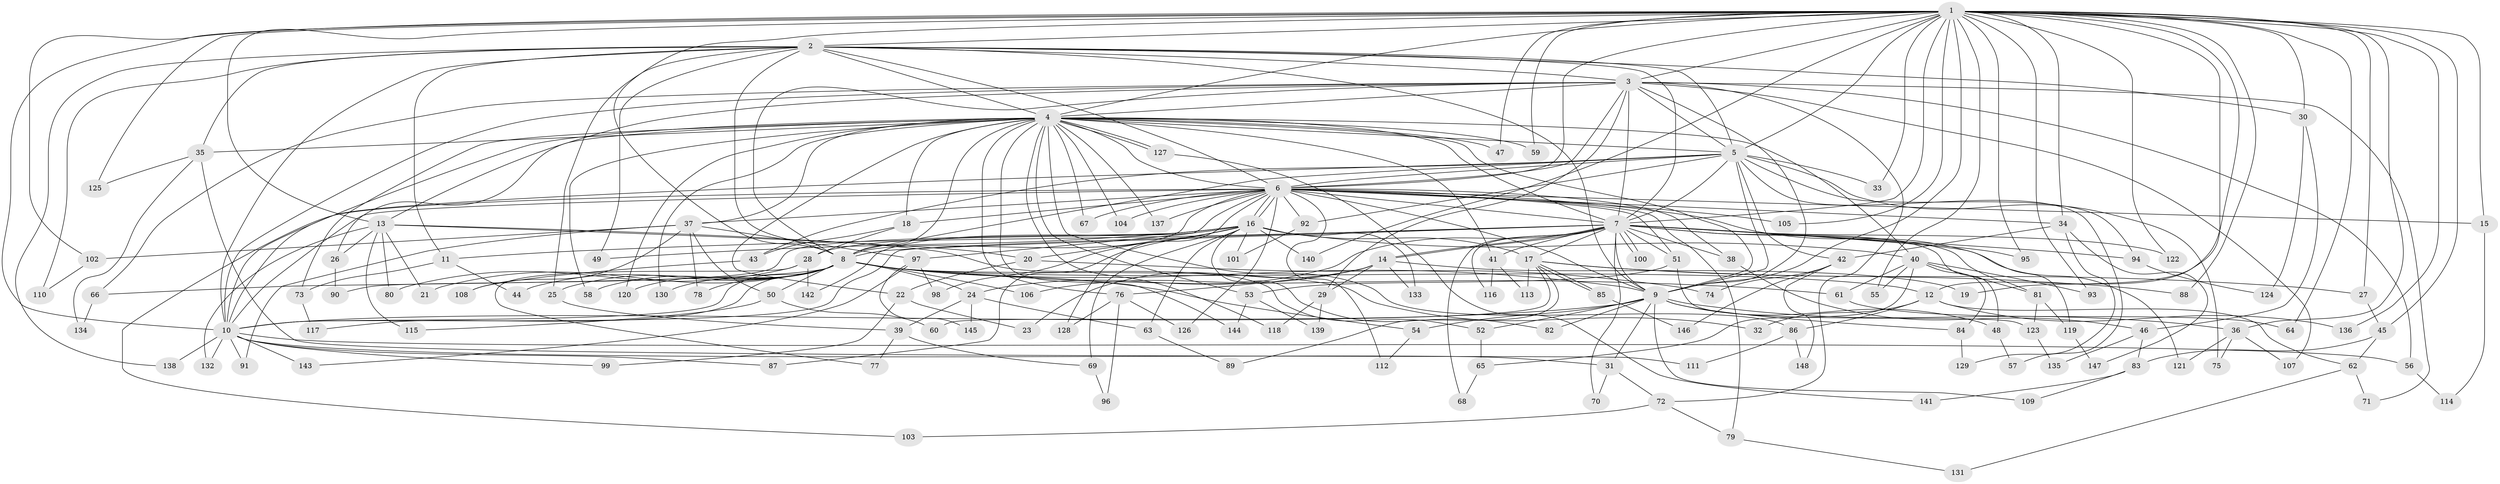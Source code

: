 // coarse degree distribution, {13: 0.013513513513513514, 12: 0.013513513513513514, 21: 0.013513513513513514, 24: 0.02702702702702703, 22: 0.013513513513513514, 4: 0.16216216216216217, 19: 0.013513513513513514, 9: 0.02702702702702703, 16: 0.013513513513513514, 8: 0.04054054054054054, 3: 0.12162162162162163, 7: 0.02702702702702703, 6: 0.02702702702702703, 5: 0.04054054054054054, 2: 0.43243243243243246, 1: 0.013513513513513514}
// Generated by graph-tools (version 1.1) at 2025/49/03/04/25 22:49:48]
// undirected, 148 vertices, 321 edges
graph export_dot {
  node [color=gray90,style=filled];
  1;
  2;
  3;
  4;
  5;
  6;
  7;
  8;
  9;
  10;
  11;
  12;
  13;
  14;
  15;
  16;
  17;
  18;
  19;
  20;
  21;
  22;
  23;
  24;
  25;
  26;
  27;
  28;
  29;
  30;
  31;
  32;
  33;
  34;
  35;
  36;
  37;
  38;
  39;
  40;
  41;
  42;
  43;
  44;
  45;
  46;
  47;
  48;
  49;
  50;
  51;
  52;
  53;
  54;
  55;
  56;
  57;
  58;
  59;
  60;
  61;
  62;
  63;
  64;
  65;
  66;
  67;
  68;
  69;
  70;
  71;
  72;
  73;
  74;
  75;
  76;
  77;
  78;
  79;
  80;
  81;
  82;
  83;
  84;
  85;
  86;
  87;
  88;
  89;
  90;
  91;
  92;
  93;
  94;
  95;
  96;
  97;
  98;
  99;
  100;
  101;
  102;
  103;
  104;
  105;
  106;
  107;
  108;
  109;
  110;
  111;
  112;
  113;
  114;
  115;
  116;
  117;
  118;
  119;
  120;
  121;
  122;
  123;
  124;
  125;
  126;
  127;
  128;
  129;
  130;
  131;
  132;
  133;
  134;
  135;
  136;
  137;
  138;
  139;
  140;
  141;
  142;
  143;
  144;
  145;
  146;
  147;
  148;
  1 -- 2;
  1 -- 3;
  1 -- 4;
  1 -- 5;
  1 -- 6;
  1 -- 7;
  1 -- 8;
  1 -- 9;
  1 -- 10;
  1 -- 12;
  1 -- 13;
  1 -- 15;
  1 -- 19;
  1 -- 27;
  1 -- 30;
  1 -- 33;
  1 -- 34;
  1 -- 36;
  1 -- 45;
  1 -- 47;
  1 -- 55;
  1 -- 59;
  1 -- 64;
  1 -- 88;
  1 -- 93;
  1 -- 95;
  1 -- 102;
  1 -- 105;
  1 -- 122;
  1 -- 125;
  1 -- 136;
  1 -- 140;
  2 -- 3;
  2 -- 4;
  2 -- 5;
  2 -- 6;
  2 -- 7;
  2 -- 8;
  2 -- 9;
  2 -- 10;
  2 -- 11;
  2 -- 25;
  2 -- 30;
  2 -- 35;
  2 -- 49;
  2 -- 110;
  2 -- 138;
  3 -- 4;
  3 -- 5;
  3 -- 6;
  3 -- 7;
  3 -- 8;
  3 -- 9;
  3 -- 10;
  3 -- 13;
  3 -- 29;
  3 -- 56;
  3 -- 66;
  3 -- 71;
  3 -- 72;
  3 -- 107;
  4 -- 5;
  4 -- 6;
  4 -- 7;
  4 -- 8;
  4 -- 9;
  4 -- 10;
  4 -- 18;
  4 -- 22;
  4 -- 26;
  4 -- 35;
  4 -- 37;
  4 -- 40;
  4 -- 41;
  4 -- 47;
  4 -- 53;
  4 -- 58;
  4 -- 59;
  4 -- 67;
  4 -- 73;
  4 -- 76;
  4 -- 86;
  4 -- 104;
  4 -- 118;
  4 -- 120;
  4 -- 127;
  4 -- 127;
  4 -- 130;
  4 -- 137;
  4 -- 144;
  5 -- 6;
  5 -- 7;
  5 -- 8;
  5 -- 9;
  5 -- 10;
  5 -- 33;
  5 -- 42;
  5 -- 43;
  5 -- 57;
  5 -- 75;
  5 -- 92;
  5 -- 94;
  6 -- 7;
  6 -- 8;
  6 -- 9;
  6 -- 10;
  6 -- 15;
  6 -- 16;
  6 -- 16;
  6 -- 18;
  6 -- 34;
  6 -- 37;
  6 -- 38;
  6 -- 51;
  6 -- 67;
  6 -- 79;
  6 -- 92;
  6 -- 97;
  6 -- 103;
  6 -- 104;
  6 -- 105;
  6 -- 112;
  6 -- 119;
  6 -- 126;
  6 -- 128;
  6 -- 137;
  7 -- 8;
  7 -- 9;
  7 -- 10;
  7 -- 11;
  7 -- 14;
  7 -- 14;
  7 -- 17;
  7 -- 24;
  7 -- 38;
  7 -- 41;
  7 -- 48;
  7 -- 51;
  7 -- 68;
  7 -- 70;
  7 -- 81;
  7 -- 94;
  7 -- 95;
  7 -- 100;
  7 -- 100;
  7 -- 116;
  7 -- 121;
  7 -- 122;
  8 -- 9;
  8 -- 10;
  8 -- 12;
  8 -- 21;
  8 -- 24;
  8 -- 25;
  8 -- 32;
  8 -- 44;
  8 -- 50;
  8 -- 54;
  8 -- 58;
  8 -- 61;
  8 -- 66;
  8 -- 78;
  8 -- 106;
  8 -- 117;
  8 -- 120;
  8 -- 130;
  9 -- 10;
  9 -- 31;
  9 -- 36;
  9 -- 48;
  9 -- 52;
  9 -- 54;
  9 -- 82;
  9 -- 84;
  9 -- 109;
  10 -- 31;
  10 -- 56;
  10 -- 87;
  10 -- 91;
  10 -- 99;
  10 -- 132;
  10 -- 138;
  10 -- 143;
  11 -- 44;
  11 -- 73;
  12 -- 32;
  12 -- 62;
  12 -- 86;
  12 -- 136;
  13 -- 20;
  13 -- 21;
  13 -- 26;
  13 -- 52;
  13 -- 80;
  13 -- 115;
  13 -- 132;
  14 -- 19;
  14 -- 23;
  14 -- 29;
  14 -- 76;
  14 -- 106;
  14 -- 133;
  15 -- 114;
  16 -- 17;
  16 -- 20;
  16 -- 28;
  16 -- 40;
  16 -- 49;
  16 -- 63;
  16 -- 69;
  16 -- 82;
  16 -- 87;
  16 -- 90;
  16 -- 98;
  16 -- 101;
  16 -- 133;
  16 -- 140;
  16 -- 142;
  17 -- 27;
  17 -- 60;
  17 -- 85;
  17 -- 85;
  17 -- 88;
  17 -- 89;
  17 -- 113;
  18 -- 28;
  18 -- 43;
  20 -- 22;
  20 -- 74;
  22 -- 23;
  22 -- 99;
  24 -- 39;
  24 -- 63;
  24 -- 145;
  25 -- 39;
  26 -- 90;
  27 -- 45;
  28 -- 77;
  28 -- 80;
  28 -- 142;
  29 -- 118;
  29 -- 139;
  30 -- 46;
  30 -- 124;
  31 -- 70;
  31 -- 72;
  34 -- 42;
  34 -- 129;
  34 -- 147;
  35 -- 111;
  35 -- 125;
  35 -- 134;
  36 -- 75;
  36 -- 107;
  36 -- 121;
  37 -- 50;
  37 -- 78;
  37 -- 91;
  37 -- 97;
  37 -- 102;
  37 -- 108;
  38 -- 46;
  39 -- 69;
  39 -- 77;
  40 -- 55;
  40 -- 61;
  40 -- 65;
  40 -- 81;
  40 -- 84;
  40 -- 93;
  41 -- 113;
  41 -- 116;
  42 -- 74;
  42 -- 146;
  42 -- 148;
  43 -- 108;
  45 -- 62;
  45 -- 83;
  46 -- 83;
  46 -- 135;
  48 -- 57;
  50 -- 60;
  50 -- 115;
  51 -- 53;
  51 -- 123;
  52 -- 65;
  53 -- 139;
  53 -- 144;
  54 -- 112;
  56 -- 114;
  61 -- 64;
  62 -- 71;
  62 -- 131;
  63 -- 89;
  65 -- 68;
  66 -- 134;
  69 -- 96;
  72 -- 79;
  72 -- 103;
  73 -- 117;
  76 -- 96;
  76 -- 126;
  76 -- 128;
  79 -- 131;
  81 -- 119;
  81 -- 123;
  83 -- 109;
  83 -- 141;
  84 -- 129;
  85 -- 146;
  86 -- 111;
  86 -- 148;
  92 -- 101;
  94 -- 124;
  97 -- 98;
  97 -- 143;
  97 -- 145;
  102 -- 110;
  119 -- 147;
  123 -- 135;
  127 -- 141;
}
